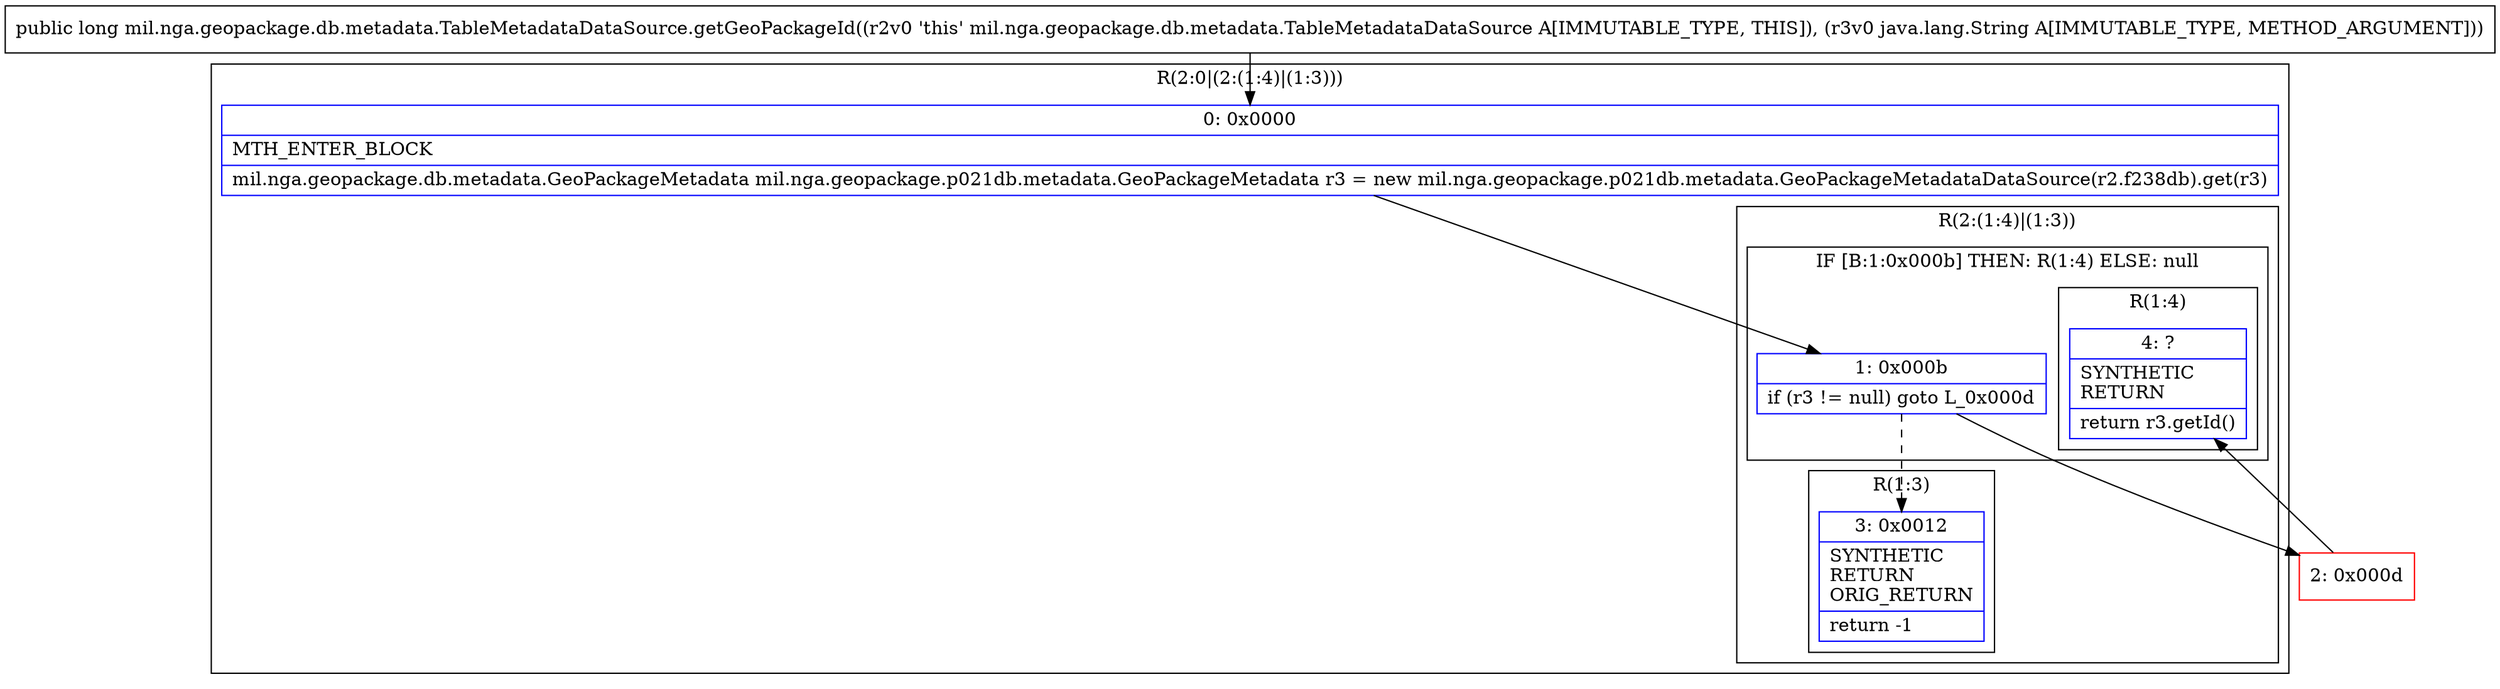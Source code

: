digraph "CFG formil.nga.geopackage.db.metadata.TableMetadataDataSource.getGeoPackageId(Ljava\/lang\/String;)J" {
subgraph cluster_Region_483970426 {
label = "R(2:0|(2:(1:4)|(1:3)))";
node [shape=record,color=blue];
Node_0 [shape=record,label="{0\:\ 0x0000|MTH_ENTER_BLOCK\l|mil.nga.geopackage.db.metadata.GeoPackageMetadata mil.nga.geopackage.p021db.metadata.GeoPackageMetadata r3 = new mil.nga.geopackage.p021db.metadata.GeoPackageMetadataDataSource(r2.f238db).get(r3)\l}"];
subgraph cluster_Region_1888246814 {
label = "R(2:(1:4)|(1:3))";
node [shape=record,color=blue];
subgraph cluster_IfRegion_1650069170 {
label = "IF [B:1:0x000b] THEN: R(1:4) ELSE: null";
node [shape=record,color=blue];
Node_1 [shape=record,label="{1\:\ 0x000b|if (r3 != null) goto L_0x000d\l}"];
subgraph cluster_Region_846555530 {
label = "R(1:4)";
node [shape=record,color=blue];
Node_4 [shape=record,label="{4\:\ ?|SYNTHETIC\lRETURN\l|return r3.getId()\l}"];
}
}
subgraph cluster_Region_1224743512 {
label = "R(1:3)";
node [shape=record,color=blue];
Node_3 [shape=record,label="{3\:\ 0x0012|SYNTHETIC\lRETURN\lORIG_RETURN\l|return \-1\l}"];
}
}
}
Node_2 [shape=record,color=red,label="{2\:\ 0x000d}"];
MethodNode[shape=record,label="{public long mil.nga.geopackage.db.metadata.TableMetadataDataSource.getGeoPackageId((r2v0 'this' mil.nga.geopackage.db.metadata.TableMetadataDataSource A[IMMUTABLE_TYPE, THIS]), (r3v0 java.lang.String A[IMMUTABLE_TYPE, METHOD_ARGUMENT])) }"];
MethodNode -> Node_0;
Node_0 -> Node_1;
Node_1 -> Node_2;
Node_1 -> Node_3[style=dashed];
Node_2 -> Node_4;
}

